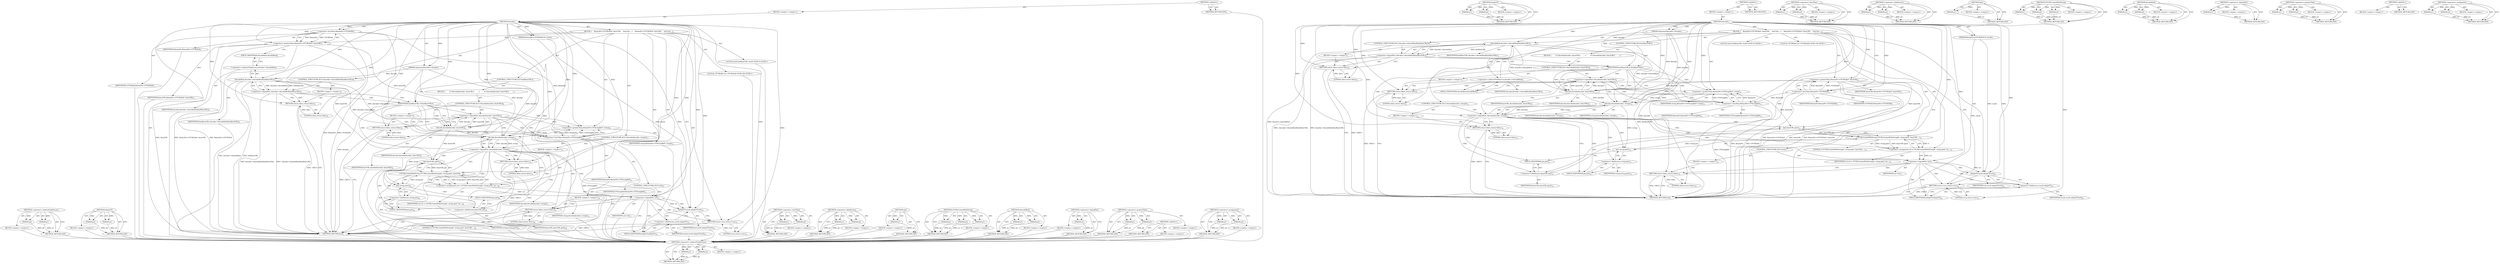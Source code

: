 digraph "&lt;operator&gt;.assignment" {
vulnerable_122 [label=<(METHOD,&lt;operator&gt;.indirectFieldAccess)>];
vulnerable_123 [label=<(PARAM,p1)>];
vulnerable_124 [label=<(PARAM,p2)>];
vulnerable_125 [label=<(BLOCK,&lt;empty&gt;,&lt;empty&gt;)>];
vulnerable_126 [label=<(METHOD_RETURN,ANY)>];
vulnerable_147 [label=<(METHOD,adoptCF)>];
vulnerable_148 [label=<(PARAM,p1)>];
vulnerable_149 [label=<(PARAM,p2)>];
vulnerable_150 [label=<(BLOCK,&lt;empty&gt;,&lt;empty&gt;)>];
vulnerable_151 [label=<(METHOD_RETURN,ANY)>];
vulnerable_6 [label=<(METHOD,&lt;global&gt;)<SUB>1</SUB>>];
vulnerable_7 [label=<(BLOCK,&lt;empty&gt;,&lt;empty&gt;)<SUB>1</SUB>>];
vulnerable_8 [label=<(METHOD,decode)<SUB>1</SUB>>];
vulnerable_9 [label=<(PARAM,ArgumentDecoder* decoder)<SUB>1</SUB>>];
vulnerable_10 [label=<(PARAM,RetainPtr&lt;CFURLRef&gt;&amp; result)<SUB>1</SUB>>];
vulnerable_11 [label=<(BLOCK,{
    RetainPtr&lt;CFURLRef&gt; baseURL;
    bool has...,{
    RetainPtr&lt;CFURLRef&gt; baseURL;
    bool has...)<SUB>2</SUB>>];
vulnerable_12 [label=<(&lt;operator&gt;.greaterThan,RetainPtr&lt;CFURLRef&gt; baseURL)<SUB>3</SUB>>];
vulnerable_13 [label=<(&lt;operator&gt;.lessThan,RetainPtr&lt;CFURLRef)<SUB>3</SUB>>];
vulnerable_14 [label=<(IDENTIFIER,RetainPtr,RetainPtr&lt;CFURLRef)<SUB>3</SUB>>];
vulnerable_15 [label=<(IDENTIFIER,CFURLRef,RetainPtr&lt;CFURLRef)<SUB>3</SUB>>];
vulnerable_16 [label=<(IDENTIFIER,baseURL,RetainPtr&lt;CFURLRef&gt; baseURL)<SUB>3</SUB>>];
vulnerable_17 [label="<(LOCAL,bool hasBaseURL: bool)<SUB>4</SUB>>"];
vulnerable_18 [label=<(CONTROL_STRUCTURE,IF,if (!decoder-&gt;decodeBool(hasBaseURL)))<SUB>5</SUB>>];
vulnerable_19 [label=<(&lt;operator&gt;.logicalNot,!decoder-&gt;decodeBool(hasBaseURL))<SUB>5</SUB>>];
vulnerable_20 [label=<(decodeBool,decoder-&gt;decodeBool(hasBaseURL))<SUB>5</SUB>>];
vulnerable_21 [label=<(&lt;operator&gt;.indirectFieldAccess,decoder-&gt;decodeBool)<SUB>5</SUB>>];
vulnerable_22 [label=<(IDENTIFIER,decoder,decoder-&gt;decodeBool(hasBaseURL))<SUB>5</SUB>>];
vulnerable_23 [label=<(FIELD_IDENTIFIER,decodeBool,decodeBool)<SUB>5</SUB>>];
vulnerable_24 [label=<(IDENTIFIER,hasBaseURL,decoder-&gt;decodeBool(hasBaseURL))<SUB>5</SUB>>];
vulnerable_25 [label=<(BLOCK,&lt;empty&gt;,&lt;empty&gt;)<SUB>6</SUB>>];
vulnerable_26 [label=<(RETURN,return false;,return false;)<SUB>6</SUB>>];
vulnerable_27 [label=<(LITERAL,false,return false;)<SUB>6</SUB>>];
vulnerable_28 [label=<(CONTROL_STRUCTURE,IF,if (hasBaseURL))<SUB>7</SUB>>];
vulnerable_29 [label=<(IDENTIFIER,hasBaseURL,if (hasBaseURL))<SUB>7</SUB>>];
vulnerable_30 [label=<(BLOCK,{
        if (!decode(decoder, baseURL))
      ...,{
        if (!decode(decoder, baseURL))
      ...)<SUB>7</SUB>>];
vulnerable_31 [label=<(CONTROL_STRUCTURE,IF,if (!decode(decoder, baseURL)))<SUB>8</SUB>>];
vulnerable_32 [label=<(&lt;operator&gt;.logicalNot,!decode(decoder, baseURL))<SUB>8</SUB>>];
vulnerable_33 [label=<(decode,decode(decoder, baseURL))<SUB>8</SUB>>];
vulnerable_34 [label=<(IDENTIFIER,decoder,decode(decoder, baseURL))<SUB>8</SUB>>];
vulnerable_35 [label=<(IDENTIFIER,baseURL,decode(decoder, baseURL))<SUB>8</SUB>>];
vulnerable_36 [label=<(BLOCK,&lt;empty&gt;,&lt;empty&gt;)<SUB>9</SUB>>];
vulnerable_37 [label=<(RETURN,return false;,return false;)<SUB>9</SUB>>];
vulnerable_38 [label=<(LITERAL,false,return false;)<SUB>9</SUB>>];
vulnerable_39 [label=<(&lt;operator&gt;.greaterThan,RetainPtr&lt;CFStringRef&gt; string)<SUB>12</SUB>>];
vulnerable_40 [label=<(&lt;operator&gt;.lessThan,RetainPtr&lt;CFStringRef)<SUB>12</SUB>>];
vulnerable_41 [label=<(IDENTIFIER,RetainPtr,RetainPtr&lt;CFStringRef)<SUB>12</SUB>>];
vulnerable_42 [label=<(IDENTIFIER,CFStringRef,RetainPtr&lt;CFStringRef)<SUB>12</SUB>>];
vulnerable_43 [label=<(IDENTIFIER,string,RetainPtr&lt;CFStringRef&gt; string)<SUB>12</SUB>>];
vulnerable_44 [label=<(CONTROL_STRUCTURE,IF,if (!decode(decoder, string)))<SUB>13</SUB>>];
vulnerable_45 [label=<(&lt;operator&gt;.logicalNot,!decode(decoder, string))<SUB>13</SUB>>];
vulnerable_46 [label=<(decode,decode(decoder, string))<SUB>13</SUB>>];
vulnerable_47 [label=<(IDENTIFIER,decoder,decode(decoder, string))<SUB>13</SUB>>];
vulnerable_48 [label=<(IDENTIFIER,string,decode(decoder, string))<SUB>13</SUB>>];
vulnerable_49 [label=<(BLOCK,&lt;empty&gt;,&lt;empty&gt;)<SUB>14</SUB>>];
vulnerable_50 [label=<(RETURN,return false;,return false;)<SUB>14</SUB>>];
vulnerable_51 [label=<(LITERAL,false,return false;)<SUB>14</SUB>>];
vulnerable_52 [label="<(LOCAL,CFURLRef url: CFURLRef)<SUB>16</SUB>>"];
vulnerable_53 [label=<(&lt;operator&gt;.assignment,url = CFURLCreateWithString(0, string.get(), ba...)<SUB>16</SUB>>];
vulnerable_54 [label=<(IDENTIFIER,url,url = CFURLCreateWithString(0, string.get(), ba...)<SUB>16</SUB>>];
vulnerable_55 [label=<(CFURLCreateWithString,CFURLCreateWithString(0, string.get(), baseURL....)<SUB>16</SUB>>];
vulnerable_56 [label=<(LITERAL,0,CFURLCreateWithString(0, string.get(), baseURL....)<SUB>16</SUB>>];
vulnerable_57 [label=<(get,string.get())<SUB>16</SUB>>];
vulnerable_58 [label=<(&lt;operator&gt;.fieldAccess,string.get)<SUB>16</SUB>>];
vulnerable_59 [label=<(IDENTIFIER,string,string.get())<SUB>16</SUB>>];
vulnerable_60 [label=<(FIELD_IDENTIFIER,get,get)<SUB>16</SUB>>];
vulnerable_61 [label=<(get,baseURL.get())<SUB>16</SUB>>];
vulnerable_62 [label=<(&lt;operator&gt;.fieldAccess,baseURL.get)<SUB>16</SUB>>];
vulnerable_63 [label=<(IDENTIFIER,baseURL,baseURL.get())<SUB>16</SUB>>];
vulnerable_64 [label=<(FIELD_IDENTIFIER,get,get)<SUB>16</SUB>>];
vulnerable_65 [label=<(CONTROL_STRUCTURE,IF,if (!url))<SUB>17</SUB>>];
vulnerable_66 [label=<(&lt;operator&gt;.logicalNot,!url)<SUB>17</SUB>>];
vulnerable_67 [label=<(IDENTIFIER,url,!url)<SUB>17</SUB>>];
vulnerable_68 [label=<(BLOCK,&lt;empty&gt;,&lt;empty&gt;)<SUB>18</SUB>>];
vulnerable_69 [label=<(RETURN,return false;,return false;)<SUB>18</SUB>>];
vulnerable_70 [label=<(LITERAL,false,return false;)<SUB>18</SUB>>];
vulnerable_71 [label=<(adoptCF,result.adoptCF(url))<SUB>20</SUB>>];
vulnerable_72 [label=<(&lt;operator&gt;.fieldAccess,result.adoptCF)<SUB>20</SUB>>];
vulnerable_73 [label=<(IDENTIFIER,result,result.adoptCF(url))<SUB>20</SUB>>];
vulnerable_74 [label=<(FIELD_IDENTIFIER,adoptCF,adoptCF)<SUB>20</SUB>>];
vulnerable_75 [label=<(IDENTIFIER,url,result.adoptCF(url))<SUB>20</SUB>>];
vulnerable_76 [label=<(RETURN,return true;,return true;)<SUB>21</SUB>>];
vulnerable_77 [label=<(LITERAL,true,return true;)<SUB>21</SUB>>];
vulnerable_78 [label=<(METHOD_RETURN,bool)<SUB>1</SUB>>];
vulnerable_80 [label=<(METHOD_RETURN,ANY)<SUB>1</SUB>>];
vulnerable_108 [label=<(METHOD,&lt;operator&gt;.lessThan)>];
vulnerable_109 [label=<(PARAM,p1)>];
vulnerable_110 [label=<(PARAM,p2)>];
vulnerable_111 [label=<(BLOCK,&lt;empty&gt;,&lt;empty&gt;)>];
vulnerable_112 [label=<(METHOD_RETURN,ANY)>];
vulnerable_142 [label=<(METHOD,&lt;operator&gt;.fieldAccess)>];
vulnerable_143 [label=<(PARAM,p1)>];
vulnerable_144 [label=<(PARAM,p2)>];
vulnerable_145 [label=<(BLOCK,&lt;empty&gt;,&lt;empty&gt;)>];
vulnerable_146 [label=<(METHOD_RETURN,ANY)>];
vulnerable_138 [label=<(METHOD,get)>];
vulnerable_139 [label=<(PARAM,p1)>];
vulnerable_140 [label=<(BLOCK,&lt;empty&gt;,&lt;empty&gt;)>];
vulnerable_141 [label=<(METHOD_RETURN,ANY)>];
vulnerable_132 [label=<(METHOD,CFURLCreateWithString)>];
vulnerable_133 [label=<(PARAM,p1)>];
vulnerable_134 [label=<(PARAM,p2)>];
vulnerable_135 [label=<(PARAM,p3)>];
vulnerable_136 [label=<(BLOCK,&lt;empty&gt;,&lt;empty&gt;)>];
vulnerable_137 [label=<(METHOD_RETURN,ANY)>];
vulnerable_117 [label=<(METHOD,decodeBool)>];
vulnerable_118 [label=<(PARAM,p1)>];
vulnerable_119 [label=<(PARAM,p2)>];
vulnerable_120 [label=<(BLOCK,&lt;empty&gt;,&lt;empty&gt;)>];
vulnerable_121 [label=<(METHOD_RETURN,ANY)>];
vulnerable_113 [label=<(METHOD,&lt;operator&gt;.logicalNot)>];
vulnerable_114 [label=<(PARAM,p1)>];
vulnerable_115 [label=<(BLOCK,&lt;empty&gt;,&lt;empty&gt;)>];
vulnerable_116 [label=<(METHOD_RETURN,ANY)>];
vulnerable_103 [label=<(METHOD,&lt;operator&gt;.greaterThan)>];
vulnerable_104 [label=<(PARAM,p1)>];
vulnerable_105 [label=<(PARAM,p2)>];
vulnerable_106 [label=<(BLOCK,&lt;empty&gt;,&lt;empty&gt;)>];
vulnerable_107 [label=<(METHOD_RETURN,ANY)>];
vulnerable_97 [label=<(METHOD,&lt;global&gt;)<SUB>1</SUB>>];
vulnerable_98 [label=<(BLOCK,&lt;empty&gt;,&lt;empty&gt;)>];
vulnerable_99 [label=<(METHOD_RETURN,ANY)>];
vulnerable_127 [label=<(METHOD,&lt;operator&gt;.assignment)>];
vulnerable_128 [label=<(PARAM,p1)>];
vulnerable_129 [label=<(PARAM,p2)>];
vulnerable_130 [label=<(BLOCK,&lt;empty&gt;,&lt;empty&gt;)>];
vulnerable_131 [label=<(METHOD_RETURN,ANY)>];
fixed_122 [label=<(METHOD,&lt;operator&gt;.indirectFieldAccess)>];
fixed_123 [label=<(PARAM,p1)>];
fixed_124 [label=<(PARAM,p2)>];
fixed_125 [label=<(BLOCK,&lt;empty&gt;,&lt;empty&gt;)>];
fixed_126 [label=<(METHOD_RETURN,ANY)>];
fixed_147 [label=<(METHOD,adoptCF)>];
fixed_148 [label=<(PARAM,p1)>];
fixed_149 [label=<(PARAM,p2)>];
fixed_150 [label=<(BLOCK,&lt;empty&gt;,&lt;empty&gt;)>];
fixed_151 [label=<(METHOD_RETURN,ANY)>];
fixed_6 [label=<(METHOD,&lt;global&gt;)<SUB>1</SUB>>];
fixed_7 [label=<(BLOCK,&lt;empty&gt;,&lt;empty&gt;)<SUB>1</SUB>>];
fixed_8 [label=<(METHOD,decode)<SUB>1</SUB>>];
fixed_9 [label=<(PARAM,ArgumentDecoder* decoder)<SUB>1</SUB>>];
fixed_10 [label=<(PARAM,RetainPtr&lt;CFURLRef&gt;&amp; result)<SUB>1</SUB>>];
fixed_11 [label=<(BLOCK,{
    RetainPtr&lt;CFURLRef&gt; baseURL;
    bool has...,{
    RetainPtr&lt;CFURLRef&gt; baseURL;
    bool has...)<SUB>2</SUB>>];
fixed_12 [label=<(&lt;operator&gt;.greaterThan,RetainPtr&lt;CFURLRef&gt; baseURL)<SUB>3</SUB>>];
fixed_13 [label=<(&lt;operator&gt;.lessThan,RetainPtr&lt;CFURLRef)<SUB>3</SUB>>];
fixed_14 [label=<(IDENTIFIER,RetainPtr,RetainPtr&lt;CFURLRef)<SUB>3</SUB>>];
fixed_15 [label=<(IDENTIFIER,CFURLRef,RetainPtr&lt;CFURLRef)<SUB>3</SUB>>];
fixed_16 [label=<(IDENTIFIER,baseURL,RetainPtr&lt;CFURLRef&gt; baseURL)<SUB>3</SUB>>];
fixed_17 [label="<(LOCAL,bool hasBaseURL: bool)<SUB>4</SUB>>"];
fixed_18 [label=<(CONTROL_STRUCTURE,IF,if (!decoder-&gt;decodeBool(hasBaseURL)))<SUB>5</SUB>>];
fixed_19 [label=<(&lt;operator&gt;.logicalNot,!decoder-&gt;decodeBool(hasBaseURL))<SUB>5</SUB>>];
fixed_20 [label=<(decodeBool,decoder-&gt;decodeBool(hasBaseURL))<SUB>5</SUB>>];
fixed_21 [label=<(&lt;operator&gt;.indirectFieldAccess,decoder-&gt;decodeBool)<SUB>5</SUB>>];
fixed_22 [label=<(IDENTIFIER,decoder,decoder-&gt;decodeBool(hasBaseURL))<SUB>5</SUB>>];
fixed_23 [label=<(FIELD_IDENTIFIER,decodeBool,decodeBool)<SUB>5</SUB>>];
fixed_24 [label=<(IDENTIFIER,hasBaseURL,decoder-&gt;decodeBool(hasBaseURL))<SUB>5</SUB>>];
fixed_25 [label=<(BLOCK,&lt;empty&gt;,&lt;empty&gt;)<SUB>6</SUB>>];
fixed_26 [label=<(RETURN,return false;,return false;)<SUB>6</SUB>>];
fixed_27 [label=<(LITERAL,false,return false;)<SUB>6</SUB>>];
fixed_28 [label=<(CONTROL_STRUCTURE,IF,if (hasBaseURL))<SUB>7</SUB>>];
fixed_29 [label=<(IDENTIFIER,hasBaseURL,if (hasBaseURL))<SUB>7</SUB>>];
fixed_30 [label=<(BLOCK,{
        if (!decode(decoder, baseURL))
      ...,{
        if (!decode(decoder, baseURL))
      ...)<SUB>7</SUB>>];
fixed_31 [label=<(CONTROL_STRUCTURE,IF,if (!decode(decoder, baseURL)))<SUB>8</SUB>>];
fixed_32 [label=<(&lt;operator&gt;.logicalNot,!decode(decoder, baseURL))<SUB>8</SUB>>];
fixed_33 [label=<(decode,decode(decoder, baseURL))<SUB>8</SUB>>];
fixed_34 [label=<(IDENTIFIER,decoder,decode(decoder, baseURL))<SUB>8</SUB>>];
fixed_35 [label=<(IDENTIFIER,baseURL,decode(decoder, baseURL))<SUB>8</SUB>>];
fixed_36 [label=<(BLOCK,&lt;empty&gt;,&lt;empty&gt;)<SUB>9</SUB>>];
fixed_37 [label=<(RETURN,return false;,return false;)<SUB>9</SUB>>];
fixed_38 [label=<(LITERAL,false,return false;)<SUB>9</SUB>>];
fixed_39 [label=<(&lt;operator&gt;.greaterThan,RetainPtr&lt;CFStringRef&gt; string)<SUB>12</SUB>>];
fixed_40 [label=<(&lt;operator&gt;.lessThan,RetainPtr&lt;CFStringRef)<SUB>12</SUB>>];
fixed_41 [label=<(IDENTIFIER,RetainPtr,RetainPtr&lt;CFStringRef)<SUB>12</SUB>>];
fixed_42 [label=<(IDENTIFIER,CFStringRef,RetainPtr&lt;CFStringRef)<SUB>12</SUB>>];
fixed_43 [label=<(IDENTIFIER,string,RetainPtr&lt;CFStringRef&gt; string)<SUB>12</SUB>>];
fixed_44 [label=<(CONTROL_STRUCTURE,IF,if (!decode(decoder, string)))<SUB>13</SUB>>];
fixed_45 [label=<(&lt;operator&gt;.logicalNot,!decode(decoder, string))<SUB>13</SUB>>];
fixed_46 [label=<(decode,decode(decoder, string))<SUB>13</SUB>>];
fixed_47 [label=<(IDENTIFIER,decoder,decode(decoder, string))<SUB>13</SUB>>];
fixed_48 [label=<(IDENTIFIER,string,decode(decoder, string))<SUB>13</SUB>>];
fixed_49 [label=<(BLOCK,&lt;empty&gt;,&lt;empty&gt;)<SUB>14</SUB>>];
fixed_50 [label=<(RETURN,return false;,return false;)<SUB>14</SUB>>];
fixed_51 [label=<(LITERAL,false,return false;)<SUB>14</SUB>>];
fixed_52 [label="<(LOCAL,CFURLRef url: CFURLRef)<SUB>26</SUB>>"];
fixed_53 [label=<(&lt;operator&gt;.assignment,url = CFURLCreateWithString(0, string.get(), ba...)<SUB>26</SUB>>];
fixed_54 [label=<(IDENTIFIER,url,url = CFURLCreateWithString(0, string.get(), ba...)<SUB>26</SUB>>];
fixed_55 [label=<(CFURLCreateWithString,CFURLCreateWithString(0, string.get(), baseURL....)<SUB>26</SUB>>];
fixed_56 [label=<(LITERAL,0,CFURLCreateWithString(0, string.get(), baseURL....)<SUB>26</SUB>>];
fixed_57 [label=<(get,string.get())<SUB>26</SUB>>];
fixed_58 [label=<(&lt;operator&gt;.fieldAccess,string.get)<SUB>26</SUB>>];
fixed_59 [label=<(IDENTIFIER,string,string.get())<SUB>26</SUB>>];
fixed_60 [label=<(FIELD_IDENTIFIER,get,get)<SUB>26</SUB>>];
fixed_61 [label=<(get,baseURL.get())<SUB>26</SUB>>];
fixed_62 [label=<(&lt;operator&gt;.fieldAccess,baseURL.get)<SUB>26</SUB>>];
fixed_63 [label=<(IDENTIFIER,baseURL,baseURL.get())<SUB>26</SUB>>];
fixed_64 [label=<(FIELD_IDENTIFIER,get,get)<SUB>26</SUB>>];
fixed_65 [label=<(CONTROL_STRUCTURE,IF,if (!url))<SUB>27</SUB>>];
fixed_66 [label=<(&lt;operator&gt;.logicalNot,!url)<SUB>27</SUB>>];
fixed_67 [label=<(IDENTIFIER,url,!url)<SUB>27</SUB>>];
fixed_68 [label=<(BLOCK,&lt;empty&gt;,&lt;empty&gt;)<SUB>28</SUB>>];
fixed_69 [label=<(RETURN,return false;,return false;)<SUB>28</SUB>>];
fixed_70 [label=<(LITERAL,false,return false;)<SUB>28</SUB>>];
fixed_71 [label=<(adoptCF,result.adoptCF(url))<SUB>30</SUB>>];
fixed_72 [label=<(&lt;operator&gt;.fieldAccess,result.adoptCF)<SUB>30</SUB>>];
fixed_73 [label=<(IDENTIFIER,result,result.adoptCF(url))<SUB>30</SUB>>];
fixed_74 [label=<(FIELD_IDENTIFIER,adoptCF,adoptCF)<SUB>30</SUB>>];
fixed_75 [label=<(IDENTIFIER,url,result.adoptCF(url))<SUB>30</SUB>>];
fixed_76 [label=<(RETURN,return true;,return true;)<SUB>31</SUB>>];
fixed_77 [label=<(LITERAL,true,return true;)<SUB>31</SUB>>];
fixed_78 [label=<(METHOD_RETURN,bool)<SUB>1</SUB>>];
fixed_80 [label=<(METHOD_RETURN,ANY)<SUB>1</SUB>>];
fixed_108 [label=<(METHOD,&lt;operator&gt;.lessThan)>];
fixed_109 [label=<(PARAM,p1)>];
fixed_110 [label=<(PARAM,p2)>];
fixed_111 [label=<(BLOCK,&lt;empty&gt;,&lt;empty&gt;)>];
fixed_112 [label=<(METHOD_RETURN,ANY)>];
fixed_142 [label=<(METHOD,&lt;operator&gt;.fieldAccess)>];
fixed_143 [label=<(PARAM,p1)>];
fixed_144 [label=<(PARAM,p2)>];
fixed_145 [label=<(BLOCK,&lt;empty&gt;,&lt;empty&gt;)>];
fixed_146 [label=<(METHOD_RETURN,ANY)>];
fixed_138 [label=<(METHOD,get)>];
fixed_139 [label=<(PARAM,p1)>];
fixed_140 [label=<(BLOCK,&lt;empty&gt;,&lt;empty&gt;)>];
fixed_141 [label=<(METHOD_RETURN,ANY)>];
fixed_132 [label=<(METHOD,CFURLCreateWithString)>];
fixed_133 [label=<(PARAM,p1)>];
fixed_134 [label=<(PARAM,p2)>];
fixed_135 [label=<(PARAM,p3)>];
fixed_136 [label=<(BLOCK,&lt;empty&gt;,&lt;empty&gt;)>];
fixed_137 [label=<(METHOD_RETURN,ANY)>];
fixed_117 [label=<(METHOD,decodeBool)>];
fixed_118 [label=<(PARAM,p1)>];
fixed_119 [label=<(PARAM,p2)>];
fixed_120 [label=<(BLOCK,&lt;empty&gt;,&lt;empty&gt;)>];
fixed_121 [label=<(METHOD_RETURN,ANY)>];
fixed_113 [label=<(METHOD,&lt;operator&gt;.logicalNot)>];
fixed_114 [label=<(PARAM,p1)>];
fixed_115 [label=<(BLOCK,&lt;empty&gt;,&lt;empty&gt;)>];
fixed_116 [label=<(METHOD_RETURN,ANY)>];
fixed_103 [label=<(METHOD,&lt;operator&gt;.greaterThan)>];
fixed_104 [label=<(PARAM,p1)>];
fixed_105 [label=<(PARAM,p2)>];
fixed_106 [label=<(BLOCK,&lt;empty&gt;,&lt;empty&gt;)>];
fixed_107 [label=<(METHOD_RETURN,ANY)>];
fixed_97 [label=<(METHOD,&lt;global&gt;)<SUB>1</SUB>>];
fixed_98 [label=<(BLOCK,&lt;empty&gt;,&lt;empty&gt;)>];
fixed_99 [label=<(METHOD_RETURN,ANY)>];
fixed_127 [label=<(METHOD,&lt;operator&gt;.assignment)>];
fixed_128 [label=<(PARAM,p1)>];
fixed_129 [label=<(PARAM,p2)>];
fixed_130 [label=<(BLOCK,&lt;empty&gt;,&lt;empty&gt;)>];
fixed_131 [label=<(METHOD_RETURN,ANY)>];
vulnerable_122 -> vulnerable_123  [key=0, label="AST: "];
vulnerable_122 -> vulnerable_123  [key=1, label="DDG: "];
vulnerable_122 -> vulnerable_125  [key=0, label="AST: "];
vulnerable_122 -> vulnerable_124  [key=0, label="AST: "];
vulnerable_122 -> vulnerable_124  [key=1, label="DDG: "];
vulnerable_122 -> vulnerable_126  [key=0, label="AST: "];
vulnerable_122 -> vulnerable_126  [key=1, label="CFG: "];
vulnerable_123 -> vulnerable_126  [key=0, label="DDG: p1"];
vulnerable_124 -> vulnerable_126  [key=0, label="DDG: p2"];
vulnerable_147 -> vulnerable_148  [key=0, label="AST: "];
vulnerable_147 -> vulnerable_148  [key=1, label="DDG: "];
vulnerable_147 -> vulnerable_150  [key=0, label="AST: "];
vulnerable_147 -> vulnerable_149  [key=0, label="AST: "];
vulnerable_147 -> vulnerable_149  [key=1, label="DDG: "];
vulnerable_147 -> vulnerable_151  [key=0, label="AST: "];
vulnerable_147 -> vulnerable_151  [key=1, label="CFG: "];
vulnerable_148 -> vulnerable_151  [key=0, label="DDG: p1"];
vulnerable_149 -> vulnerable_151  [key=0, label="DDG: p2"];
vulnerable_6 -> vulnerable_7  [key=0, label="AST: "];
vulnerable_6 -> vulnerable_80  [key=0, label="AST: "];
vulnerable_6 -> vulnerable_80  [key=1, label="CFG: "];
vulnerable_7 -> vulnerable_8  [key=0, label="AST: "];
vulnerable_8 -> vulnerable_9  [key=0, label="AST: "];
vulnerable_8 -> vulnerable_9  [key=1, label="DDG: "];
vulnerable_8 -> vulnerable_10  [key=0, label="AST: "];
vulnerable_8 -> vulnerable_10  [key=1, label="DDG: "];
vulnerable_8 -> vulnerable_11  [key=0, label="AST: "];
vulnerable_8 -> vulnerable_78  [key=0, label="AST: "];
vulnerable_8 -> vulnerable_13  [key=0, label="CFG: "];
vulnerable_8 -> vulnerable_13  [key=1, label="DDG: "];
vulnerable_8 -> vulnerable_76  [key=0, label="DDG: "];
vulnerable_8 -> vulnerable_12  [key=0, label="DDG: "];
vulnerable_8 -> vulnerable_29  [key=0, label="DDG: "];
vulnerable_8 -> vulnerable_39  [key=0, label="DDG: "];
vulnerable_8 -> vulnerable_71  [key=0, label="DDG: "];
vulnerable_8 -> vulnerable_77  [key=0, label="DDG: "];
vulnerable_8 -> vulnerable_26  [key=0, label="DDG: "];
vulnerable_8 -> vulnerable_40  [key=0, label="DDG: "];
vulnerable_8 -> vulnerable_50  [key=0, label="DDG: "];
vulnerable_8 -> vulnerable_55  [key=0, label="DDG: "];
vulnerable_8 -> vulnerable_66  [key=0, label="DDG: "];
vulnerable_8 -> vulnerable_69  [key=0, label="DDG: "];
vulnerable_8 -> vulnerable_20  [key=0, label="DDG: "];
vulnerable_8 -> vulnerable_27  [key=0, label="DDG: "];
vulnerable_8 -> vulnerable_46  [key=0, label="DDG: "];
vulnerable_8 -> vulnerable_51  [key=0, label="DDG: "];
vulnerable_8 -> vulnerable_70  [key=0, label="DDG: "];
vulnerable_8 -> vulnerable_37  [key=0, label="DDG: "];
vulnerable_8 -> vulnerable_33  [key=0, label="DDG: "];
vulnerable_8 -> vulnerable_38  [key=0, label="DDG: "];
vulnerable_9 -> vulnerable_78  [key=0, label="DDG: decoder"];
vulnerable_9 -> vulnerable_20  [key=0, label="DDG: decoder"];
vulnerable_9 -> vulnerable_46  [key=0, label="DDG: decoder"];
vulnerable_9 -> vulnerable_33  [key=0, label="DDG: decoder"];
vulnerable_10 -> vulnerable_78  [key=0, label="DDG: result"];
vulnerable_10 -> vulnerable_71  [key=0, label="DDG: result"];
vulnerable_11 -> vulnerable_12  [key=0, label="AST: "];
vulnerable_11 -> vulnerable_17  [key=0, label="AST: "];
vulnerable_11 -> vulnerable_18  [key=0, label="AST: "];
vulnerable_11 -> vulnerable_28  [key=0, label="AST: "];
vulnerable_11 -> vulnerable_39  [key=0, label="AST: "];
vulnerable_11 -> vulnerable_44  [key=0, label="AST: "];
vulnerable_11 -> vulnerable_52  [key=0, label="AST: "];
vulnerable_11 -> vulnerable_53  [key=0, label="AST: "];
vulnerable_11 -> vulnerable_65  [key=0, label="AST: "];
vulnerable_11 -> vulnerable_71  [key=0, label="AST: "];
vulnerable_11 -> vulnerable_76  [key=0, label="AST: "];
vulnerable_12 -> vulnerable_13  [key=0, label="AST: "];
vulnerable_12 -> vulnerable_16  [key=0, label="AST: "];
vulnerable_12 -> vulnerable_23  [key=0, label="CFG: "];
vulnerable_12 -> vulnerable_78  [key=0, label="DDG: RetainPtr&lt;CFURLRef"];
vulnerable_12 -> vulnerable_78  [key=1, label="DDG: baseURL"];
vulnerable_12 -> vulnerable_78  [key=2, label="DDG: RetainPtr&lt;CFURLRef&gt; baseURL"];
vulnerable_12 -> vulnerable_61  [key=0, label="DDG: baseURL"];
vulnerable_12 -> vulnerable_33  [key=0, label="DDG: baseURL"];
vulnerable_13 -> vulnerable_14  [key=0, label="AST: "];
vulnerable_13 -> vulnerable_15  [key=0, label="AST: "];
vulnerable_13 -> vulnerable_12  [key=0, label="CFG: "];
vulnerable_13 -> vulnerable_12  [key=1, label="DDG: RetainPtr"];
vulnerable_13 -> vulnerable_12  [key=2, label="DDG: CFURLRef"];
vulnerable_13 -> vulnerable_78  [key=0, label="DDG: RetainPtr"];
vulnerable_13 -> vulnerable_78  [key=1, label="DDG: CFURLRef"];
vulnerable_13 -> vulnerable_40  [key=0, label="DDG: RetainPtr"];
vulnerable_18 -> vulnerable_19  [key=0, label="AST: "];
vulnerable_18 -> vulnerable_25  [key=0, label="AST: "];
vulnerable_19 -> vulnerable_20  [key=0, label="AST: "];
vulnerable_19 -> vulnerable_29  [key=0, label="CFG: "];
vulnerable_19 -> vulnerable_29  [key=1, label="CDG: "];
vulnerable_19 -> vulnerable_26  [key=0, label="CFG: "];
vulnerable_19 -> vulnerable_26  [key=1, label="CDG: "];
vulnerable_19 -> vulnerable_78  [key=0, label="DDG: decoder-&gt;decodeBool(hasBaseURL)"];
vulnerable_19 -> vulnerable_78  [key=1, label="DDG: !decoder-&gt;decodeBool(hasBaseURL)"];
vulnerable_20 -> vulnerable_21  [key=0, label="AST: "];
vulnerable_20 -> vulnerable_24  [key=0, label="AST: "];
vulnerable_20 -> vulnerable_19  [key=0, label="CFG: "];
vulnerable_20 -> vulnerable_19  [key=1, label="DDG: decoder-&gt;decodeBool"];
vulnerable_20 -> vulnerable_19  [key=2, label="DDG: hasBaseURL"];
vulnerable_20 -> vulnerable_78  [key=0, label="DDG: decoder-&gt;decodeBool"];
vulnerable_20 -> vulnerable_78  [key=1, label="DDG: hasBaseURL"];
vulnerable_20 -> vulnerable_46  [key=0, label="DDG: decoder-&gt;decodeBool"];
vulnerable_20 -> vulnerable_33  [key=0, label="DDG: decoder-&gt;decodeBool"];
vulnerable_21 -> vulnerable_22  [key=0, label="AST: "];
vulnerable_21 -> vulnerable_23  [key=0, label="AST: "];
vulnerable_21 -> vulnerable_20  [key=0, label="CFG: "];
vulnerable_23 -> vulnerable_21  [key=0, label="CFG: "];
vulnerable_25 -> vulnerable_26  [key=0, label="AST: "];
vulnerable_26 -> vulnerable_27  [key=0, label="AST: "];
vulnerable_26 -> vulnerable_78  [key=0, label="CFG: "];
vulnerable_26 -> vulnerable_78  [key=1, label="DDG: &lt;RET&gt;"];
vulnerable_27 -> vulnerable_26  [key=0, label="DDG: false"];
vulnerable_28 -> vulnerable_29  [key=0, label="AST: "];
vulnerable_28 -> vulnerable_30  [key=0, label="AST: "];
vulnerable_29 -> vulnerable_33  [key=0, label="CFG: "];
vulnerable_29 -> vulnerable_33  [key=1, label="CDG: "];
vulnerable_29 -> vulnerable_40  [key=0, label="CFG: "];
vulnerable_29 -> vulnerable_40  [key=1, label="CDG: "];
vulnerable_29 -> vulnerable_32  [key=0, label="CDG: "];
vulnerable_29 -> vulnerable_46  [key=0, label="CDG: "];
vulnerable_29 -> vulnerable_45  [key=0, label="CDG: "];
vulnerable_29 -> vulnerable_39  [key=0, label="CDG: "];
vulnerable_30 -> vulnerable_31  [key=0, label="AST: "];
vulnerable_31 -> vulnerable_32  [key=0, label="AST: "];
vulnerable_31 -> vulnerable_36  [key=0, label="AST: "];
vulnerable_32 -> vulnerable_33  [key=0, label="AST: "];
vulnerable_32 -> vulnerable_37  [key=0, label="CFG: "];
vulnerable_32 -> vulnerable_37  [key=1, label="CDG: "];
vulnerable_32 -> vulnerable_40  [key=0, label="CFG: "];
vulnerable_32 -> vulnerable_40  [key=1, label="CDG: "];
vulnerable_32 -> vulnerable_46  [key=0, label="CDG: "];
vulnerable_32 -> vulnerable_45  [key=0, label="CDG: "];
vulnerable_32 -> vulnerable_39  [key=0, label="CDG: "];
vulnerable_33 -> vulnerable_34  [key=0, label="AST: "];
vulnerable_33 -> vulnerable_35  [key=0, label="AST: "];
vulnerable_33 -> vulnerable_32  [key=0, label="CFG: "];
vulnerable_33 -> vulnerable_32  [key=1, label="DDG: decoder"];
vulnerable_33 -> vulnerable_32  [key=2, label="DDG: baseURL"];
vulnerable_33 -> vulnerable_46  [key=0, label="DDG: decoder"];
vulnerable_33 -> vulnerable_61  [key=0, label="DDG: baseURL"];
vulnerable_36 -> vulnerable_37  [key=0, label="AST: "];
vulnerable_37 -> vulnerable_38  [key=0, label="AST: "];
vulnerable_37 -> vulnerable_78  [key=0, label="CFG: "];
vulnerable_37 -> vulnerable_78  [key=1, label="DDG: &lt;RET&gt;"];
vulnerable_38 -> vulnerable_37  [key=0, label="DDG: false"];
vulnerable_39 -> vulnerable_40  [key=0, label="AST: "];
vulnerable_39 -> vulnerable_43  [key=0, label="AST: "];
vulnerable_39 -> vulnerable_46  [key=0, label="CFG: "];
vulnerable_39 -> vulnerable_46  [key=1, label="DDG: string"];
vulnerable_40 -> vulnerable_41  [key=0, label="AST: "];
vulnerable_40 -> vulnerable_42  [key=0, label="AST: "];
vulnerable_40 -> vulnerable_39  [key=0, label="CFG: "];
vulnerable_40 -> vulnerable_39  [key=1, label="DDG: RetainPtr"];
vulnerable_40 -> vulnerable_39  [key=2, label="DDG: CFStringRef"];
vulnerable_40 -> vulnerable_78  [key=0, label="DDG: CFStringRef"];
vulnerable_44 -> vulnerable_45  [key=0, label="AST: "];
vulnerable_44 -> vulnerable_49  [key=0, label="AST: "];
vulnerable_45 -> vulnerable_46  [key=0, label="AST: "];
vulnerable_45 -> vulnerable_50  [key=0, label="CFG: "];
vulnerable_45 -> vulnerable_50  [key=1, label="CDG: "];
vulnerable_45 -> vulnerable_60  [key=0, label="CFG: "];
vulnerable_45 -> vulnerable_60  [key=1, label="CDG: "];
vulnerable_45 -> vulnerable_58  [key=0, label="CDG: "];
vulnerable_45 -> vulnerable_61  [key=0, label="CDG: "];
vulnerable_45 -> vulnerable_64  [key=0, label="CDG: "];
vulnerable_45 -> vulnerable_57  [key=0, label="CDG: "];
vulnerable_45 -> vulnerable_66  [key=0, label="CDG: "];
vulnerable_45 -> vulnerable_53  [key=0, label="CDG: "];
vulnerable_45 -> vulnerable_55  [key=0, label="CDG: "];
vulnerable_45 -> vulnerable_62  [key=0, label="CDG: "];
vulnerable_46 -> vulnerable_47  [key=0, label="AST: "];
vulnerable_46 -> vulnerable_48  [key=0, label="AST: "];
vulnerable_46 -> vulnerable_45  [key=0, label="CFG: "];
vulnerable_46 -> vulnerable_45  [key=1, label="DDG: decoder"];
vulnerable_46 -> vulnerable_45  [key=2, label="DDG: string"];
vulnerable_46 -> vulnerable_57  [key=0, label="DDG: string"];
vulnerable_49 -> vulnerable_50  [key=0, label="AST: "];
vulnerable_50 -> vulnerable_51  [key=0, label="AST: "];
vulnerable_50 -> vulnerable_78  [key=0, label="CFG: "];
vulnerable_50 -> vulnerable_78  [key=1, label="DDG: &lt;RET&gt;"];
vulnerable_51 -> vulnerable_50  [key=0, label="DDG: false"];
vulnerable_53 -> vulnerable_54  [key=0, label="AST: "];
vulnerable_53 -> vulnerable_55  [key=0, label="AST: "];
vulnerable_53 -> vulnerable_66  [key=0, label="CFG: "];
vulnerable_53 -> vulnerable_66  [key=1, label="DDG: url"];
vulnerable_55 -> vulnerable_56  [key=0, label="AST: "];
vulnerable_55 -> vulnerable_57  [key=0, label="AST: "];
vulnerable_55 -> vulnerable_61  [key=0, label="AST: "];
vulnerable_55 -> vulnerable_53  [key=0, label="CFG: "];
vulnerable_55 -> vulnerable_53  [key=1, label="DDG: 0"];
vulnerable_55 -> vulnerable_53  [key=2, label="DDG: string.get()"];
vulnerable_55 -> vulnerable_53  [key=3, label="DDG: baseURL.get()"];
vulnerable_57 -> vulnerable_58  [key=0, label="AST: "];
vulnerable_57 -> vulnerable_64  [key=0, label="CFG: "];
vulnerable_57 -> vulnerable_55  [key=0, label="DDG: string.get"];
vulnerable_58 -> vulnerable_59  [key=0, label="AST: "];
vulnerable_58 -> vulnerable_60  [key=0, label="AST: "];
vulnerable_58 -> vulnerable_57  [key=0, label="CFG: "];
vulnerable_60 -> vulnerable_58  [key=0, label="CFG: "];
vulnerable_61 -> vulnerable_62  [key=0, label="AST: "];
vulnerable_61 -> vulnerable_55  [key=0, label="CFG: "];
vulnerable_61 -> vulnerable_55  [key=1, label="DDG: baseURL.get"];
vulnerable_62 -> vulnerable_63  [key=0, label="AST: "];
vulnerable_62 -> vulnerable_64  [key=0, label="AST: "];
vulnerable_62 -> vulnerable_61  [key=0, label="CFG: "];
vulnerable_64 -> vulnerable_62  [key=0, label="CFG: "];
vulnerable_65 -> vulnerable_66  [key=0, label="AST: "];
vulnerable_65 -> vulnerable_68  [key=0, label="AST: "];
vulnerable_66 -> vulnerable_67  [key=0, label="AST: "];
vulnerable_66 -> vulnerable_69  [key=0, label="CFG: "];
vulnerable_66 -> vulnerable_69  [key=1, label="CDG: "];
vulnerable_66 -> vulnerable_74  [key=0, label="CFG: "];
vulnerable_66 -> vulnerable_74  [key=1, label="CDG: "];
vulnerable_66 -> vulnerable_71  [key=0, label="DDG: url"];
vulnerable_66 -> vulnerable_71  [key=1, label="CDG: "];
vulnerable_66 -> vulnerable_72  [key=0, label="CDG: "];
vulnerable_66 -> vulnerable_76  [key=0, label="CDG: "];
vulnerable_68 -> vulnerable_69  [key=0, label="AST: "];
vulnerable_69 -> vulnerable_70  [key=0, label="AST: "];
vulnerable_69 -> vulnerable_78  [key=0, label="CFG: "];
vulnerable_69 -> vulnerable_78  [key=1, label="DDG: &lt;RET&gt;"];
vulnerable_70 -> vulnerable_69  [key=0, label="DDG: false"];
vulnerable_71 -> vulnerable_72  [key=0, label="AST: "];
vulnerable_71 -> vulnerable_75  [key=0, label="AST: "];
vulnerable_71 -> vulnerable_76  [key=0, label="CFG: "];
vulnerable_72 -> vulnerable_73  [key=0, label="AST: "];
vulnerable_72 -> vulnerable_74  [key=0, label="AST: "];
vulnerable_72 -> vulnerable_71  [key=0, label="CFG: "];
vulnerable_74 -> vulnerable_72  [key=0, label="CFG: "];
vulnerable_76 -> vulnerable_77  [key=0, label="AST: "];
vulnerable_76 -> vulnerable_78  [key=0, label="CFG: "];
vulnerable_76 -> vulnerable_78  [key=1, label="DDG: &lt;RET&gt;"];
vulnerable_77 -> vulnerable_76  [key=0, label="DDG: true"];
vulnerable_108 -> vulnerable_109  [key=0, label="AST: "];
vulnerable_108 -> vulnerable_109  [key=1, label="DDG: "];
vulnerable_108 -> vulnerable_111  [key=0, label="AST: "];
vulnerable_108 -> vulnerable_110  [key=0, label="AST: "];
vulnerable_108 -> vulnerable_110  [key=1, label="DDG: "];
vulnerable_108 -> vulnerable_112  [key=0, label="AST: "];
vulnerable_108 -> vulnerable_112  [key=1, label="CFG: "];
vulnerable_109 -> vulnerable_112  [key=0, label="DDG: p1"];
vulnerable_110 -> vulnerable_112  [key=0, label="DDG: p2"];
vulnerable_142 -> vulnerable_143  [key=0, label="AST: "];
vulnerable_142 -> vulnerable_143  [key=1, label="DDG: "];
vulnerable_142 -> vulnerable_145  [key=0, label="AST: "];
vulnerable_142 -> vulnerable_144  [key=0, label="AST: "];
vulnerable_142 -> vulnerable_144  [key=1, label="DDG: "];
vulnerable_142 -> vulnerable_146  [key=0, label="AST: "];
vulnerable_142 -> vulnerable_146  [key=1, label="CFG: "];
vulnerable_143 -> vulnerable_146  [key=0, label="DDG: p1"];
vulnerable_144 -> vulnerable_146  [key=0, label="DDG: p2"];
vulnerable_138 -> vulnerable_139  [key=0, label="AST: "];
vulnerable_138 -> vulnerable_139  [key=1, label="DDG: "];
vulnerable_138 -> vulnerable_140  [key=0, label="AST: "];
vulnerable_138 -> vulnerable_141  [key=0, label="AST: "];
vulnerable_138 -> vulnerable_141  [key=1, label="CFG: "];
vulnerable_139 -> vulnerable_141  [key=0, label="DDG: p1"];
vulnerable_132 -> vulnerable_133  [key=0, label="AST: "];
vulnerable_132 -> vulnerable_133  [key=1, label="DDG: "];
vulnerable_132 -> vulnerable_136  [key=0, label="AST: "];
vulnerable_132 -> vulnerable_134  [key=0, label="AST: "];
vulnerable_132 -> vulnerable_134  [key=1, label="DDG: "];
vulnerable_132 -> vulnerable_137  [key=0, label="AST: "];
vulnerable_132 -> vulnerable_137  [key=1, label="CFG: "];
vulnerable_132 -> vulnerable_135  [key=0, label="AST: "];
vulnerable_132 -> vulnerable_135  [key=1, label="DDG: "];
vulnerable_133 -> vulnerable_137  [key=0, label="DDG: p1"];
vulnerable_134 -> vulnerable_137  [key=0, label="DDG: p2"];
vulnerable_135 -> vulnerable_137  [key=0, label="DDG: p3"];
vulnerable_117 -> vulnerable_118  [key=0, label="AST: "];
vulnerable_117 -> vulnerable_118  [key=1, label="DDG: "];
vulnerable_117 -> vulnerable_120  [key=0, label="AST: "];
vulnerable_117 -> vulnerable_119  [key=0, label="AST: "];
vulnerable_117 -> vulnerable_119  [key=1, label="DDG: "];
vulnerable_117 -> vulnerable_121  [key=0, label="AST: "];
vulnerable_117 -> vulnerable_121  [key=1, label="CFG: "];
vulnerable_118 -> vulnerable_121  [key=0, label="DDG: p1"];
vulnerable_119 -> vulnerable_121  [key=0, label="DDG: p2"];
vulnerable_113 -> vulnerable_114  [key=0, label="AST: "];
vulnerable_113 -> vulnerable_114  [key=1, label="DDG: "];
vulnerable_113 -> vulnerable_115  [key=0, label="AST: "];
vulnerable_113 -> vulnerable_116  [key=0, label="AST: "];
vulnerable_113 -> vulnerable_116  [key=1, label="CFG: "];
vulnerable_114 -> vulnerable_116  [key=0, label="DDG: p1"];
vulnerable_103 -> vulnerable_104  [key=0, label="AST: "];
vulnerable_103 -> vulnerable_104  [key=1, label="DDG: "];
vulnerable_103 -> vulnerable_106  [key=0, label="AST: "];
vulnerable_103 -> vulnerable_105  [key=0, label="AST: "];
vulnerable_103 -> vulnerable_105  [key=1, label="DDG: "];
vulnerable_103 -> vulnerable_107  [key=0, label="AST: "];
vulnerable_103 -> vulnerable_107  [key=1, label="CFG: "];
vulnerable_104 -> vulnerable_107  [key=0, label="DDG: p1"];
vulnerable_105 -> vulnerable_107  [key=0, label="DDG: p2"];
vulnerable_97 -> vulnerable_98  [key=0, label="AST: "];
vulnerable_97 -> vulnerable_99  [key=0, label="AST: "];
vulnerable_97 -> vulnerable_99  [key=1, label="CFG: "];
vulnerable_127 -> vulnerable_128  [key=0, label="AST: "];
vulnerable_127 -> vulnerable_128  [key=1, label="DDG: "];
vulnerable_127 -> vulnerable_130  [key=0, label="AST: "];
vulnerable_127 -> vulnerable_129  [key=0, label="AST: "];
vulnerable_127 -> vulnerable_129  [key=1, label="DDG: "];
vulnerable_127 -> vulnerable_131  [key=0, label="AST: "];
vulnerable_127 -> vulnerable_131  [key=1, label="CFG: "];
vulnerable_128 -> vulnerable_131  [key=0, label="DDG: p1"];
vulnerable_129 -> vulnerable_131  [key=0, label="DDG: p2"];
fixed_122 -> fixed_123  [key=0, label="AST: "];
fixed_122 -> fixed_123  [key=1, label="DDG: "];
fixed_122 -> fixed_125  [key=0, label="AST: "];
fixed_122 -> fixed_124  [key=0, label="AST: "];
fixed_122 -> fixed_124  [key=1, label="DDG: "];
fixed_122 -> fixed_126  [key=0, label="AST: "];
fixed_122 -> fixed_126  [key=1, label="CFG: "];
fixed_123 -> fixed_126  [key=0, label="DDG: p1"];
fixed_124 -> fixed_126  [key=0, label="DDG: p2"];
fixed_125 -> vulnerable_122  [key=0];
fixed_126 -> vulnerable_122  [key=0];
fixed_147 -> fixed_148  [key=0, label="AST: "];
fixed_147 -> fixed_148  [key=1, label="DDG: "];
fixed_147 -> fixed_150  [key=0, label="AST: "];
fixed_147 -> fixed_149  [key=0, label="AST: "];
fixed_147 -> fixed_149  [key=1, label="DDG: "];
fixed_147 -> fixed_151  [key=0, label="AST: "];
fixed_147 -> fixed_151  [key=1, label="CFG: "];
fixed_148 -> fixed_151  [key=0, label="DDG: p1"];
fixed_149 -> fixed_151  [key=0, label="DDG: p2"];
fixed_150 -> vulnerable_122  [key=0];
fixed_151 -> vulnerable_122  [key=0];
fixed_6 -> fixed_7  [key=0, label="AST: "];
fixed_6 -> fixed_80  [key=0, label="AST: "];
fixed_6 -> fixed_80  [key=1, label="CFG: "];
fixed_7 -> fixed_8  [key=0, label="AST: "];
fixed_8 -> fixed_9  [key=0, label="AST: "];
fixed_8 -> fixed_9  [key=1, label="DDG: "];
fixed_8 -> fixed_10  [key=0, label="AST: "];
fixed_8 -> fixed_10  [key=1, label="DDG: "];
fixed_8 -> fixed_11  [key=0, label="AST: "];
fixed_8 -> fixed_78  [key=0, label="AST: "];
fixed_8 -> fixed_13  [key=0, label="CFG: "];
fixed_8 -> fixed_13  [key=1, label="DDG: "];
fixed_8 -> fixed_76  [key=0, label="DDG: "];
fixed_8 -> fixed_12  [key=0, label="DDG: "];
fixed_8 -> fixed_29  [key=0, label="DDG: "];
fixed_8 -> fixed_39  [key=0, label="DDG: "];
fixed_8 -> fixed_71  [key=0, label="DDG: "];
fixed_8 -> fixed_77  [key=0, label="DDG: "];
fixed_8 -> fixed_26  [key=0, label="DDG: "];
fixed_8 -> fixed_40  [key=0, label="DDG: "];
fixed_8 -> fixed_50  [key=0, label="DDG: "];
fixed_8 -> fixed_55  [key=0, label="DDG: "];
fixed_8 -> fixed_66  [key=0, label="DDG: "];
fixed_8 -> fixed_69  [key=0, label="DDG: "];
fixed_8 -> fixed_20  [key=0, label="DDG: "];
fixed_8 -> fixed_27  [key=0, label="DDG: "];
fixed_8 -> fixed_46  [key=0, label="DDG: "];
fixed_8 -> fixed_51  [key=0, label="DDG: "];
fixed_8 -> fixed_70  [key=0, label="DDG: "];
fixed_8 -> fixed_37  [key=0, label="DDG: "];
fixed_8 -> fixed_33  [key=0, label="DDG: "];
fixed_8 -> fixed_38  [key=0, label="DDG: "];
fixed_9 -> fixed_78  [key=0, label="DDG: decoder"];
fixed_9 -> fixed_20  [key=0, label="DDG: decoder"];
fixed_9 -> fixed_46  [key=0, label="DDG: decoder"];
fixed_9 -> fixed_33  [key=0, label="DDG: decoder"];
fixed_10 -> fixed_78  [key=0, label="DDG: result"];
fixed_10 -> fixed_71  [key=0, label="DDG: result"];
fixed_11 -> fixed_12  [key=0, label="AST: "];
fixed_11 -> fixed_17  [key=0, label="AST: "];
fixed_11 -> fixed_18  [key=0, label="AST: "];
fixed_11 -> fixed_28  [key=0, label="AST: "];
fixed_11 -> fixed_39  [key=0, label="AST: "];
fixed_11 -> fixed_44  [key=0, label="AST: "];
fixed_11 -> fixed_52  [key=0, label="AST: "];
fixed_11 -> fixed_53  [key=0, label="AST: "];
fixed_11 -> fixed_65  [key=0, label="AST: "];
fixed_11 -> fixed_71  [key=0, label="AST: "];
fixed_11 -> fixed_76  [key=0, label="AST: "];
fixed_12 -> fixed_13  [key=0, label="AST: "];
fixed_12 -> fixed_16  [key=0, label="AST: "];
fixed_12 -> fixed_23  [key=0, label="CFG: "];
fixed_12 -> fixed_78  [key=0, label="DDG: RetainPtr&lt;CFURLRef"];
fixed_12 -> fixed_78  [key=1, label="DDG: baseURL"];
fixed_12 -> fixed_78  [key=2, label="DDG: RetainPtr&lt;CFURLRef&gt; baseURL"];
fixed_12 -> fixed_61  [key=0, label="DDG: baseURL"];
fixed_12 -> fixed_33  [key=0, label="DDG: baseURL"];
fixed_13 -> fixed_14  [key=0, label="AST: "];
fixed_13 -> fixed_15  [key=0, label="AST: "];
fixed_13 -> fixed_12  [key=0, label="CFG: "];
fixed_13 -> fixed_12  [key=1, label="DDG: RetainPtr"];
fixed_13 -> fixed_12  [key=2, label="DDG: CFURLRef"];
fixed_13 -> fixed_78  [key=0, label="DDG: RetainPtr"];
fixed_13 -> fixed_78  [key=1, label="DDG: CFURLRef"];
fixed_13 -> fixed_40  [key=0, label="DDG: RetainPtr"];
fixed_14 -> vulnerable_122  [key=0];
fixed_15 -> vulnerable_122  [key=0];
fixed_16 -> vulnerable_122  [key=0];
fixed_17 -> vulnerable_122  [key=0];
fixed_18 -> fixed_19  [key=0, label="AST: "];
fixed_18 -> fixed_25  [key=0, label="AST: "];
fixed_19 -> fixed_20  [key=0, label="AST: "];
fixed_19 -> fixed_29  [key=0, label="CFG: "];
fixed_19 -> fixed_29  [key=1, label="CDG: "];
fixed_19 -> fixed_26  [key=0, label="CFG: "];
fixed_19 -> fixed_26  [key=1, label="CDG: "];
fixed_19 -> fixed_78  [key=0, label="DDG: decoder-&gt;decodeBool(hasBaseURL)"];
fixed_19 -> fixed_78  [key=1, label="DDG: !decoder-&gt;decodeBool(hasBaseURL)"];
fixed_20 -> fixed_21  [key=0, label="AST: "];
fixed_20 -> fixed_24  [key=0, label="AST: "];
fixed_20 -> fixed_19  [key=0, label="CFG: "];
fixed_20 -> fixed_19  [key=1, label="DDG: decoder-&gt;decodeBool"];
fixed_20 -> fixed_19  [key=2, label="DDG: hasBaseURL"];
fixed_20 -> fixed_78  [key=0, label="DDG: decoder-&gt;decodeBool"];
fixed_20 -> fixed_78  [key=1, label="DDG: hasBaseURL"];
fixed_20 -> fixed_46  [key=0, label="DDG: decoder-&gt;decodeBool"];
fixed_20 -> fixed_33  [key=0, label="DDG: decoder-&gt;decodeBool"];
fixed_21 -> fixed_22  [key=0, label="AST: "];
fixed_21 -> fixed_23  [key=0, label="AST: "];
fixed_21 -> fixed_20  [key=0, label="CFG: "];
fixed_22 -> vulnerable_122  [key=0];
fixed_23 -> fixed_21  [key=0, label="CFG: "];
fixed_24 -> vulnerable_122  [key=0];
fixed_25 -> fixed_26  [key=0, label="AST: "];
fixed_26 -> fixed_27  [key=0, label="AST: "];
fixed_26 -> fixed_78  [key=0, label="CFG: "];
fixed_26 -> fixed_78  [key=1, label="DDG: &lt;RET&gt;"];
fixed_27 -> fixed_26  [key=0, label="DDG: false"];
fixed_28 -> fixed_29  [key=0, label="AST: "];
fixed_28 -> fixed_30  [key=0, label="AST: "];
fixed_29 -> fixed_33  [key=0, label="CFG: "];
fixed_29 -> fixed_33  [key=1, label="CDG: "];
fixed_29 -> fixed_40  [key=0, label="CFG: "];
fixed_29 -> fixed_40  [key=1, label="CDG: "];
fixed_29 -> fixed_32  [key=0, label="CDG: "];
fixed_29 -> fixed_46  [key=0, label="CDG: "];
fixed_29 -> fixed_45  [key=0, label="CDG: "];
fixed_29 -> fixed_39  [key=0, label="CDG: "];
fixed_30 -> fixed_31  [key=0, label="AST: "];
fixed_31 -> fixed_32  [key=0, label="AST: "];
fixed_31 -> fixed_36  [key=0, label="AST: "];
fixed_32 -> fixed_33  [key=0, label="AST: "];
fixed_32 -> fixed_37  [key=0, label="CFG: "];
fixed_32 -> fixed_37  [key=1, label="CDG: "];
fixed_32 -> fixed_40  [key=0, label="CFG: "];
fixed_32 -> fixed_40  [key=1, label="CDG: "];
fixed_32 -> fixed_46  [key=0, label="CDG: "];
fixed_32 -> fixed_45  [key=0, label="CDG: "];
fixed_32 -> fixed_39  [key=0, label="CDG: "];
fixed_33 -> fixed_34  [key=0, label="AST: "];
fixed_33 -> fixed_35  [key=0, label="AST: "];
fixed_33 -> fixed_32  [key=0, label="CFG: "];
fixed_33 -> fixed_32  [key=1, label="DDG: decoder"];
fixed_33 -> fixed_32  [key=2, label="DDG: baseURL"];
fixed_33 -> fixed_46  [key=0, label="DDG: decoder"];
fixed_33 -> fixed_61  [key=0, label="DDG: baseURL"];
fixed_34 -> vulnerable_122  [key=0];
fixed_35 -> vulnerable_122  [key=0];
fixed_36 -> fixed_37  [key=0, label="AST: "];
fixed_37 -> fixed_38  [key=0, label="AST: "];
fixed_37 -> fixed_78  [key=0, label="CFG: "];
fixed_37 -> fixed_78  [key=1, label="DDG: &lt;RET&gt;"];
fixed_38 -> fixed_37  [key=0, label="DDG: false"];
fixed_39 -> fixed_40  [key=0, label="AST: "];
fixed_39 -> fixed_43  [key=0, label="AST: "];
fixed_39 -> fixed_46  [key=0, label="CFG: "];
fixed_39 -> fixed_46  [key=1, label="DDG: string"];
fixed_40 -> fixed_41  [key=0, label="AST: "];
fixed_40 -> fixed_42  [key=0, label="AST: "];
fixed_40 -> fixed_39  [key=0, label="CFG: "];
fixed_40 -> fixed_39  [key=1, label="DDG: RetainPtr"];
fixed_40 -> fixed_39  [key=2, label="DDG: CFStringRef"];
fixed_40 -> fixed_78  [key=0, label="DDG: CFStringRef"];
fixed_41 -> vulnerable_122  [key=0];
fixed_42 -> vulnerable_122  [key=0];
fixed_43 -> vulnerable_122  [key=0];
fixed_44 -> fixed_45  [key=0, label="AST: "];
fixed_44 -> fixed_49  [key=0, label="AST: "];
fixed_45 -> fixed_46  [key=0, label="AST: "];
fixed_45 -> fixed_50  [key=0, label="CFG: "];
fixed_45 -> fixed_50  [key=1, label="CDG: "];
fixed_45 -> fixed_60  [key=0, label="CFG: "];
fixed_45 -> fixed_60  [key=1, label="CDG: "];
fixed_45 -> fixed_58  [key=0, label="CDG: "];
fixed_45 -> fixed_61  [key=0, label="CDG: "];
fixed_45 -> fixed_64  [key=0, label="CDG: "];
fixed_45 -> fixed_57  [key=0, label="CDG: "];
fixed_45 -> fixed_66  [key=0, label="CDG: "];
fixed_45 -> fixed_53  [key=0, label="CDG: "];
fixed_45 -> fixed_55  [key=0, label="CDG: "];
fixed_45 -> fixed_62  [key=0, label="CDG: "];
fixed_46 -> fixed_47  [key=0, label="AST: "];
fixed_46 -> fixed_48  [key=0, label="AST: "];
fixed_46 -> fixed_45  [key=0, label="CFG: "];
fixed_46 -> fixed_45  [key=1, label="DDG: decoder"];
fixed_46 -> fixed_45  [key=2, label="DDG: string"];
fixed_46 -> fixed_57  [key=0, label="DDG: string"];
fixed_47 -> vulnerable_122  [key=0];
fixed_48 -> vulnerable_122  [key=0];
fixed_49 -> fixed_50  [key=0, label="AST: "];
fixed_50 -> fixed_51  [key=0, label="AST: "];
fixed_50 -> fixed_78  [key=0, label="CFG: "];
fixed_50 -> fixed_78  [key=1, label="DDG: &lt;RET&gt;"];
fixed_51 -> fixed_50  [key=0, label="DDG: false"];
fixed_52 -> vulnerable_122  [key=0];
fixed_53 -> fixed_54  [key=0, label="AST: "];
fixed_53 -> fixed_55  [key=0, label="AST: "];
fixed_53 -> fixed_66  [key=0, label="CFG: "];
fixed_53 -> fixed_66  [key=1, label="DDG: url"];
fixed_54 -> vulnerable_122  [key=0];
fixed_55 -> fixed_56  [key=0, label="AST: "];
fixed_55 -> fixed_57  [key=0, label="AST: "];
fixed_55 -> fixed_61  [key=0, label="AST: "];
fixed_55 -> fixed_53  [key=0, label="CFG: "];
fixed_55 -> fixed_53  [key=1, label="DDG: 0"];
fixed_55 -> fixed_53  [key=2, label="DDG: string.get()"];
fixed_55 -> fixed_53  [key=3, label="DDG: baseURL.get()"];
fixed_56 -> vulnerable_122  [key=0];
fixed_57 -> fixed_58  [key=0, label="AST: "];
fixed_57 -> fixed_64  [key=0, label="CFG: "];
fixed_57 -> fixed_55  [key=0, label="DDG: string.get"];
fixed_58 -> fixed_59  [key=0, label="AST: "];
fixed_58 -> fixed_60  [key=0, label="AST: "];
fixed_58 -> fixed_57  [key=0, label="CFG: "];
fixed_59 -> vulnerable_122  [key=0];
fixed_60 -> fixed_58  [key=0, label="CFG: "];
fixed_61 -> fixed_62  [key=0, label="AST: "];
fixed_61 -> fixed_55  [key=0, label="CFG: "];
fixed_61 -> fixed_55  [key=1, label="DDG: baseURL.get"];
fixed_62 -> fixed_63  [key=0, label="AST: "];
fixed_62 -> fixed_64  [key=0, label="AST: "];
fixed_62 -> fixed_61  [key=0, label="CFG: "];
fixed_63 -> vulnerable_122  [key=0];
fixed_64 -> fixed_62  [key=0, label="CFG: "];
fixed_65 -> fixed_66  [key=0, label="AST: "];
fixed_65 -> fixed_68  [key=0, label="AST: "];
fixed_66 -> fixed_67  [key=0, label="AST: "];
fixed_66 -> fixed_69  [key=0, label="CFG: "];
fixed_66 -> fixed_69  [key=1, label="CDG: "];
fixed_66 -> fixed_74  [key=0, label="CFG: "];
fixed_66 -> fixed_74  [key=1, label="CDG: "];
fixed_66 -> fixed_71  [key=0, label="DDG: url"];
fixed_66 -> fixed_71  [key=1, label="CDG: "];
fixed_66 -> fixed_72  [key=0, label="CDG: "];
fixed_66 -> fixed_76  [key=0, label="CDG: "];
fixed_67 -> vulnerable_122  [key=0];
fixed_68 -> fixed_69  [key=0, label="AST: "];
fixed_69 -> fixed_70  [key=0, label="AST: "];
fixed_69 -> fixed_78  [key=0, label="CFG: "];
fixed_69 -> fixed_78  [key=1, label="DDG: &lt;RET&gt;"];
fixed_70 -> fixed_69  [key=0, label="DDG: false"];
fixed_71 -> fixed_72  [key=0, label="AST: "];
fixed_71 -> fixed_75  [key=0, label="AST: "];
fixed_71 -> fixed_76  [key=0, label="CFG: "];
fixed_72 -> fixed_73  [key=0, label="AST: "];
fixed_72 -> fixed_74  [key=0, label="AST: "];
fixed_72 -> fixed_71  [key=0, label="CFG: "];
fixed_73 -> vulnerable_122  [key=0];
fixed_74 -> fixed_72  [key=0, label="CFG: "];
fixed_75 -> vulnerable_122  [key=0];
fixed_76 -> fixed_77  [key=0, label="AST: "];
fixed_76 -> fixed_78  [key=0, label="CFG: "];
fixed_76 -> fixed_78  [key=1, label="DDG: &lt;RET&gt;"];
fixed_77 -> fixed_76  [key=0, label="DDG: true"];
fixed_78 -> vulnerable_122  [key=0];
fixed_80 -> vulnerable_122  [key=0];
fixed_108 -> fixed_109  [key=0, label="AST: "];
fixed_108 -> fixed_109  [key=1, label="DDG: "];
fixed_108 -> fixed_111  [key=0, label="AST: "];
fixed_108 -> fixed_110  [key=0, label="AST: "];
fixed_108 -> fixed_110  [key=1, label="DDG: "];
fixed_108 -> fixed_112  [key=0, label="AST: "];
fixed_108 -> fixed_112  [key=1, label="CFG: "];
fixed_109 -> fixed_112  [key=0, label="DDG: p1"];
fixed_110 -> fixed_112  [key=0, label="DDG: p2"];
fixed_111 -> vulnerable_122  [key=0];
fixed_112 -> vulnerable_122  [key=0];
fixed_142 -> fixed_143  [key=0, label="AST: "];
fixed_142 -> fixed_143  [key=1, label="DDG: "];
fixed_142 -> fixed_145  [key=0, label="AST: "];
fixed_142 -> fixed_144  [key=0, label="AST: "];
fixed_142 -> fixed_144  [key=1, label="DDG: "];
fixed_142 -> fixed_146  [key=0, label="AST: "];
fixed_142 -> fixed_146  [key=1, label="CFG: "];
fixed_143 -> fixed_146  [key=0, label="DDG: p1"];
fixed_144 -> fixed_146  [key=0, label="DDG: p2"];
fixed_145 -> vulnerable_122  [key=0];
fixed_146 -> vulnerable_122  [key=0];
fixed_138 -> fixed_139  [key=0, label="AST: "];
fixed_138 -> fixed_139  [key=1, label="DDG: "];
fixed_138 -> fixed_140  [key=0, label="AST: "];
fixed_138 -> fixed_141  [key=0, label="AST: "];
fixed_138 -> fixed_141  [key=1, label="CFG: "];
fixed_139 -> fixed_141  [key=0, label="DDG: p1"];
fixed_140 -> vulnerable_122  [key=0];
fixed_141 -> vulnerable_122  [key=0];
fixed_132 -> fixed_133  [key=0, label="AST: "];
fixed_132 -> fixed_133  [key=1, label="DDG: "];
fixed_132 -> fixed_136  [key=0, label="AST: "];
fixed_132 -> fixed_134  [key=0, label="AST: "];
fixed_132 -> fixed_134  [key=1, label="DDG: "];
fixed_132 -> fixed_137  [key=0, label="AST: "];
fixed_132 -> fixed_137  [key=1, label="CFG: "];
fixed_132 -> fixed_135  [key=0, label="AST: "];
fixed_132 -> fixed_135  [key=1, label="DDG: "];
fixed_133 -> fixed_137  [key=0, label="DDG: p1"];
fixed_134 -> fixed_137  [key=0, label="DDG: p2"];
fixed_135 -> fixed_137  [key=0, label="DDG: p3"];
fixed_136 -> vulnerable_122  [key=0];
fixed_137 -> vulnerable_122  [key=0];
fixed_117 -> fixed_118  [key=0, label="AST: "];
fixed_117 -> fixed_118  [key=1, label="DDG: "];
fixed_117 -> fixed_120  [key=0, label="AST: "];
fixed_117 -> fixed_119  [key=0, label="AST: "];
fixed_117 -> fixed_119  [key=1, label="DDG: "];
fixed_117 -> fixed_121  [key=0, label="AST: "];
fixed_117 -> fixed_121  [key=1, label="CFG: "];
fixed_118 -> fixed_121  [key=0, label="DDG: p1"];
fixed_119 -> fixed_121  [key=0, label="DDG: p2"];
fixed_120 -> vulnerable_122  [key=0];
fixed_121 -> vulnerable_122  [key=0];
fixed_113 -> fixed_114  [key=0, label="AST: "];
fixed_113 -> fixed_114  [key=1, label="DDG: "];
fixed_113 -> fixed_115  [key=0, label="AST: "];
fixed_113 -> fixed_116  [key=0, label="AST: "];
fixed_113 -> fixed_116  [key=1, label="CFG: "];
fixed_114 -> fixed_116  [key=0, label="DDG: p1"];
fixed_115 -> vulnerable_122  [key=0];
fixed_116 -> vulnerable_122  [key=0];
fixed_103 -> fixed_104  [key=0, label="AST: "];
fixed_103 -> fixed_104  [key=1, label="DDG: "];
fixed_103 -> fixed_106  [key=0, label="AST: "];
fixed_103 -> fixed_105  [key=0, label="AST: "];
fixed_103 -> fixed_105  [key=1, label="DDG: "];
fixed_103 -> fixed_107  [key=0, label="AST: "];
fixed_103 -> fixed_107  [key=1, label="CFG: "];
fixed_104 -> fixed_107  [key=0, label="DDG: p1"];
fixed_105 -> fixed_107  [key=0, label="DDG: p2"];
fixed_106 -> vulnerable_122  [key=0];
fixed_107 -> vulnerable_122  [key=0];
fixed_97 -> fixed_98  [key=0, label="AST: "];
fixed_97 -> fixed_99  [key=0, label="AST: "];
fixed_97 -> fixed_99  [key=1, label="CFG: "];
fixed_98 -> vulnerable_122  [key=0];
fixed_99 -> vulnerable_122  [key=0];
fixed_127 -> fixed_128  [key=0, label="AST: "];
fixed_127 -> fixed_128  [key=1, label="DDG: "];
fixed_127 -> fixed_130  [key=0, label="AST: "];
fixed_127 -> fixed_129  [key=0, label="AST: "];
fixed_127 -> fixed_129  [key=1, label="DDG: "];
fixed_127 -> fixed_131  [key=0, label="AST: "];
fixed_127 -> fixed_131  [key=1, label="CFG: "];
fixed_128 -> fixed_131  [key=0, label="DDG: p1"];
fixed_129 -> fixed_131  [key=0, label="DDG: p2"];
fixed_130 -> vulnerable_122  [key=0];
fixed_131 -> vulnerable_122  [key=0];
}
